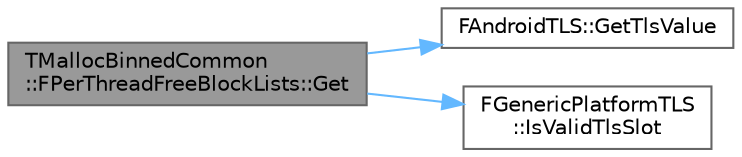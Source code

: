 digraph "TMallocBinnedCommon::FPerThreadFreeBlockLists::Get"
{
 // INTERACTIVE_SVG=YES
 // LATEX_PDF_SIZE
  bgcolor="transparent";
  edge [fontname=Helvetica,fontsize=10,labelfontname=Helvetica,labelfontsize=10];
  node [fontname=Helvetica,fontsize=10,shape=box,height=0.2,width=0.4];
  rankdir="LR";
  Node1 [id="Node000001",label="TMallocBinnedCommon\l::FPerThreadFreeBlockLists::Get",height=0.2,width=0.4,color="gray40", fillcolor="grey60", style="filled", fontcolor="black",tooltip=" "];
  Node1 -> Node2 [id="edge1_Node000001_Node000002",color="steelblue1",style="solid",tooltip=" "];
  Node2 [id="Node000002",label="FAndroidTLS::GetTlsValue",height=0.2,width=0.4,color="grey40", fillcolor="white", style="filled",URL="$d9/dbb/structFAndroidTLS.html#a9248ecf1939491815e7d309ce01d6366",tooltip="Reads the value stored at the specified TLS slot."];
  Node1 -> Node3 [id="edge2_Node000001_Node000003",color="steelblue1",style="solid",tooltip=" "];
  Node3 [id="Node000003",label="FGenericPlatformTLS\l::IsValidTlsSlot",height=0.2,width=0.4,color="grey40", fillcolor="white", style="filled",URL="$df/d25/structFGenericPlatformTLS.html#aabcbf4aff24b6c889fe3e3354204eecc",tooltip="Return false if this is an invalid TLS slot."];
}

